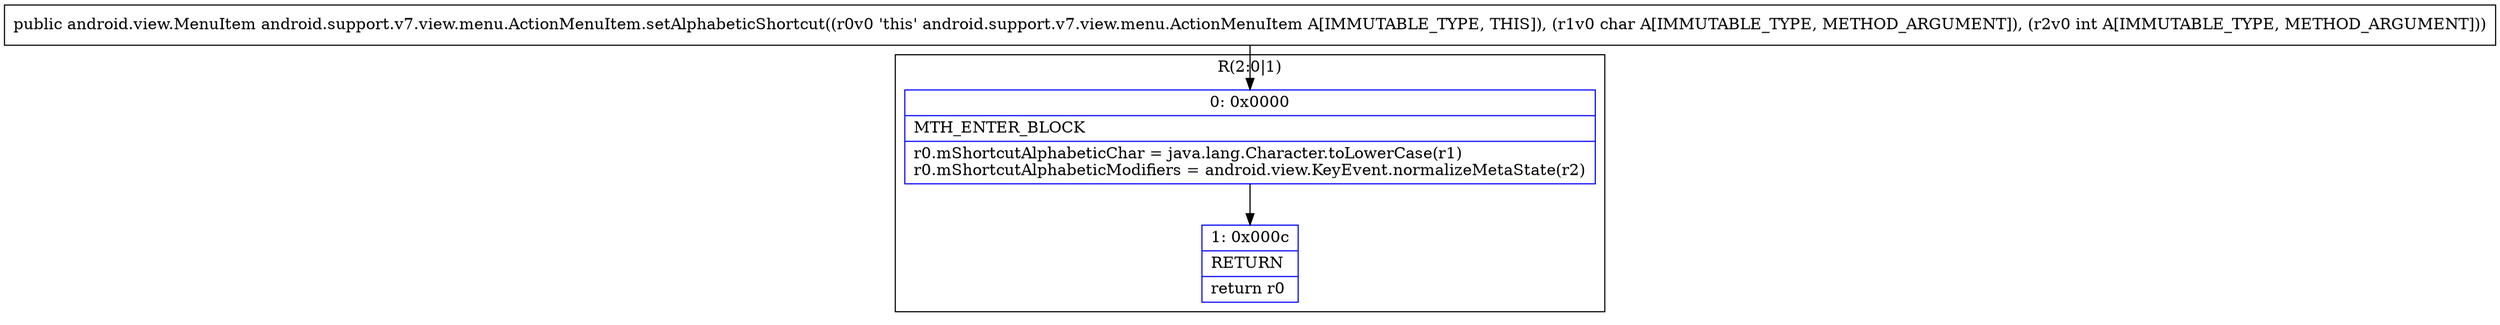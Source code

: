 digraph "CFG forandroid.support.v7.view.menu.ActionMenuItem.setAlphabeticShortcut(CI)Landroid\/view\/MenuItem;" {
subgraph cluster_Region_56386531 {
label = "R(2:0|1)";
node [shape=record,color=blue];
Node_0 [shape=record,label="{0\:\ 0x0000|MTH_ENTER_BLOCK\l|r0.mShortcutAlphabeticChar = java.lang.Character.toLowerCase(r1)\lr0.mShortcutAlphabeticModifiers = android.view.KeyEvent.normalizeMetaState(r2)\l}"];
Node_1 [shape=record,label="{1\:\ 0x000c|RETURN\l|return r0\l}"];
}
MethodNode[shape=record,label="{public android.view.MenuItem android.support.v7.view.menu.ActionMenuItem.setAlphabeticShortcut((r0v0 'this' android.support.v7.view.menu.ActionMenuItem A[IMMUTABLE_TYPE, THIS]), (r1v0 char A[IMMUTABLE_TYPE, METHOD_ARGUMENT]), (r2v0 int A[IMMUTABLE_TYPE, METHOD_ARGUMENT])) }"];
MethodNode -> Node_0;
Node_0 -> Node_1;
}

